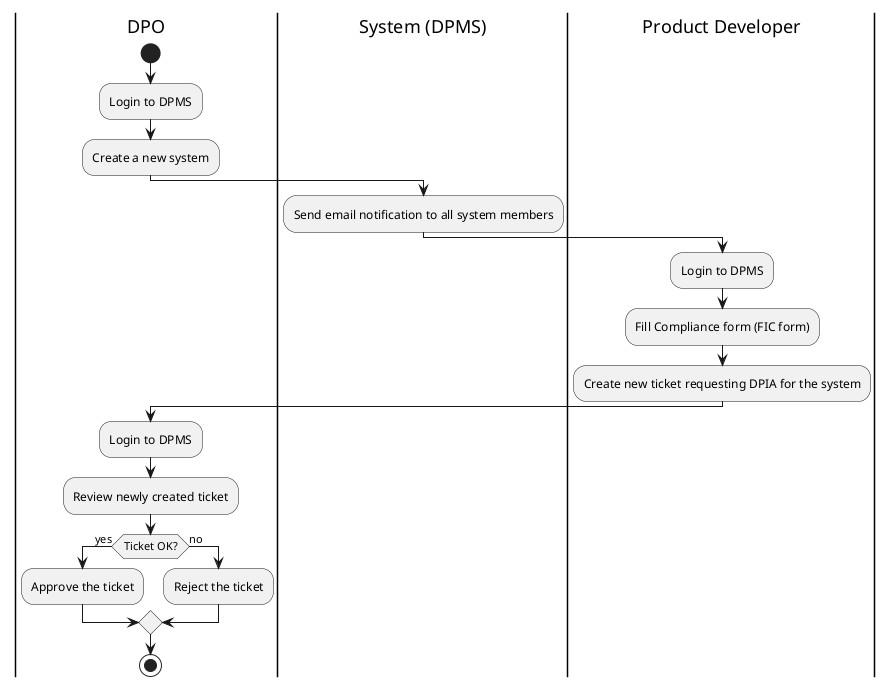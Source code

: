 @startuml
|DPO|
start
:Login to DPMS;
:Create a new system;

|System (DPMS)|
:Send email notification to all system members;

|Product Developer|
:Login to DPMS;
:Fill Compliance form (FIC form);
:Create new ticket requesting DPIA for the system;

|DPO|
:Login to DPMS;
:Review newly created ticket;

if (Ticket OK?) then (yes)
  :Approve the ticket;
else (no)
  :Reject the ticket;
endif

stop
@enduml
